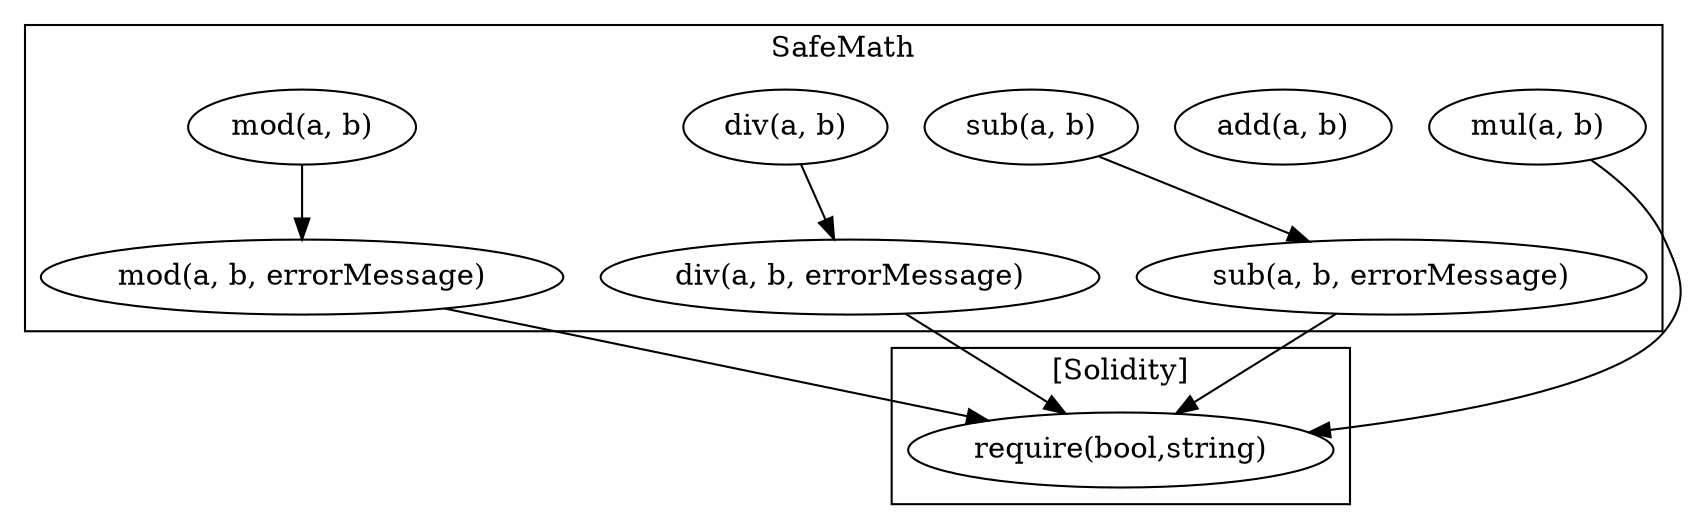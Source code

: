 strict digraph {
subgraph cluster_187_SafeMath {
label = "SafeMath"
"187_mod_eb571a3b16279fdd808dacae85349e7091581dbe85a65bd816aaa6ad2788ee76" [label="mod(a, b, errorMessage)"]
"187_sub_648fa9b31bc7ff7eb914e7a7180f07e0df0f8467839b1af8902da1d0bead03a2" [label="sub(a, b)"]
"187_add_648fa9b31bc7ff7eb914e7a7180f07e0df0f8467839b1af8902da1d0bead03a2" [label="add(a, b)"]
"187_div_648fa9b31bc7ff7eb914e7a7180f07e0df0f8467839b1af8902da1d0bead03a2" [label="div(a, b)"]
"187_mod_648fa9b31bc7ff7eb914e7a7180f07e0df0f8467839b1af8902da1d0bead03a2" [label="mod(a, b)"]
"187_mul_648fa9b31bc7ff7eb914e7a7180f07e0df0f8467839b1af8902da1d0bead03a2" [label="mul(a, b)"]
"187_div_eb571a3b16279fdd808dacae85349e7091581dbe85a65bd816aaa6ad2788ee76" [label="div(a, b, errorMessage)"]
"187_sub_eb571a3b16279fdd808dacae85349e7091581dbe85a65bd816aaa6ad2788ee76" [label="sub(a, b, errorMessage)"]
"187_div_648fa9b31bc7ff7eb914e7a7180f07e0df0f8467839b1af8902da1d0bead03a2" -> "187_div_eb571a3b16279fdd808dacae85349e7091581dbe85a65bd816aaa6ad2788ee76"
"187_mod_648fa9b31bc7ff7eb914e7a7180f07e0df0f8467839b1af8902da1d0bead03a2" -> "187_mod_eb571a3b16279fdd808dacae85349e7091581dbe85a65bd816aaa6ad2788ee76"
"187_sub_648fa9b31bc7ff7eb914e7a7180f07e0df0f8467839b1af8902da1d0bead03a2" -> "187_sub_eb571a3b16279fdd808dacae85349e7091581dbe85a65bd816aaa6ad2788ee76"
}subgraph cluster_solidity {
label = "[Solidity]"
"require(bool,string)" 
"187_sub_eb571a3b16279fdd808dacae85349e7091581dbe85a65bd816aaa6ad2788ee76" -> "require(bool,string)"
"187_div_eb571a3b16279fdd808dacae85349e7091581dbe85a65bd816aaa6ad2788ee76" -> "require(bool,string)"
"187_mod_eb571a3b16279fdd808dacae85349e7091581dbe85a65bd816aaa6ad2788ee76" -> "require(bool,string)"
"187_mul_648fa9b31bc7ff7eb914e7a7180f07e0df0f8467839b1af8902da1d0bead03a2" -> "require(bool,string)"
}
}